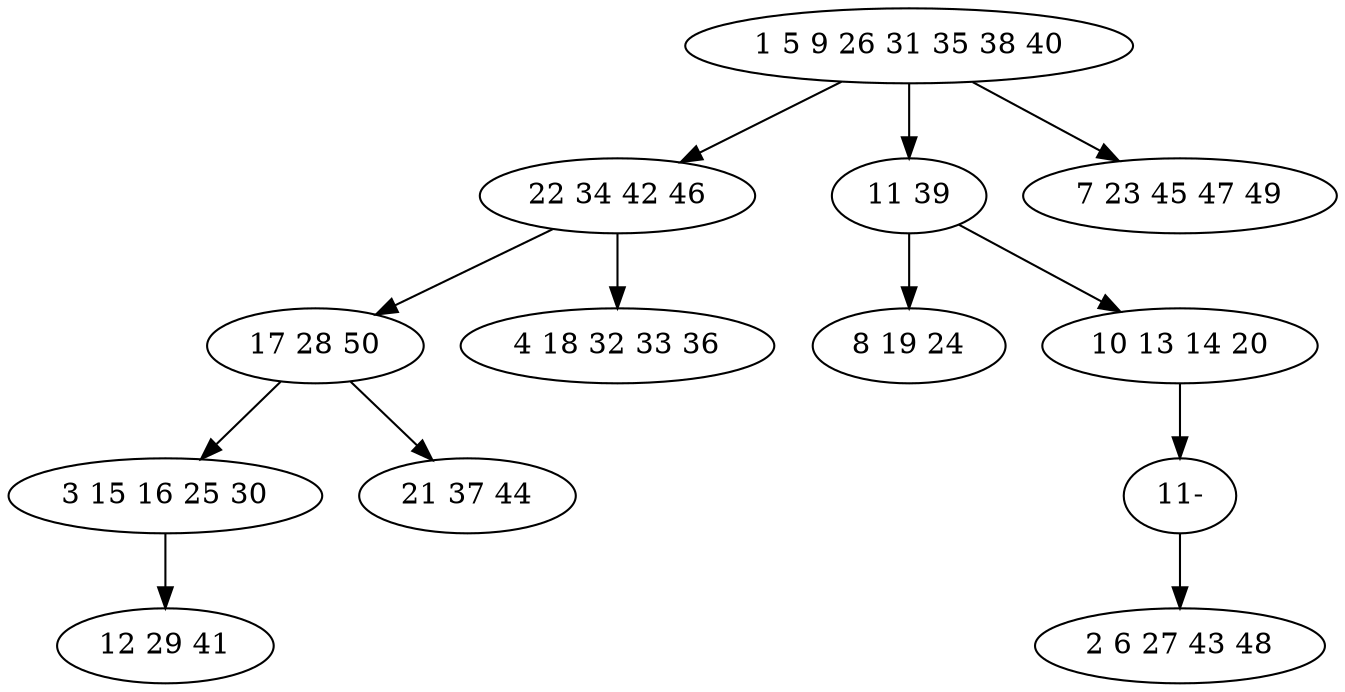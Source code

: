 digraph true_tree {
	"0" -> "1"
	"1" -> "2"
	"0" -> "3"
	"3" -> "4"
	"1" -> "5"
	"2" -> "6"
	"6" -> "7"
	"2" -> "8"
	"0" -> "9"
	"3" -> "10"
	"10" -> "12"
	"12" -> "11"
	"0" [label="1 5 9 26 31 35 38 40"];
	"1" [label="22 34 42 46"];
	"2" [label="17 28 50"];
	"3" [label="11 39"];
	"4" [label="8 19 24"];
	"5" [label="4 18 32 33 36"];
	"6" [label="3 15 16 25 30"];
	"7" [label="12 29 41"];
	"8" [label="21 37 44"];
	"9" [label="7 23 45 47 49"];
	"10" [label="10 13 14 20"];
	"11" [label="2 6 27 43 48"];
	"12" [label="11-"];
}
